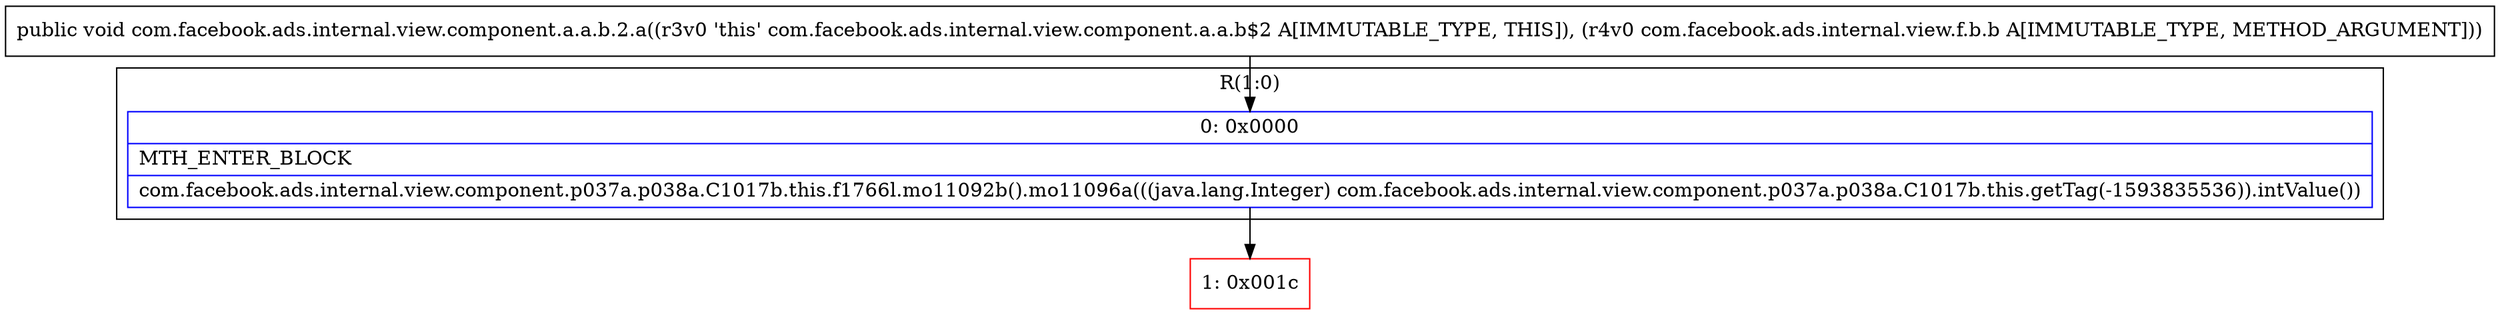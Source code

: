 digraph "CFG forcom.facebook.ads.internal.view.component.a.a.b.2.a(Lcom\/facebook\/ads\/internal\/view\/f\/b\/b;)V" {
subgraph cluster_Region_479158995 {
label = "R(1:0)";
node [shape=record,color=blue];
Node_0 [shape=record,label="{0\:\ 0x0000|MTH_ENTER_BLOCK\l|com.facebook.ads.internal.view.component.p037a.p038a.C1017b.this.f1766l.mo11092b().mo11096a(((java.lang.Integer) com.facebook.ads.internal.view.component.p037a.p038a.C1017b.this.getTag(\-1593835536)).intValue())\l}"];
}
Node_1 [shape=record,color=red,label="{1\:\ 0x001c}"];
MethodNode[shape=record,label="{public void com.facebook.ads.internal.view.component.a.a.b.2.a((r3v0 'this' com.facebook.ads.internal.view.component.a.a.b$2 A[IMMUTABLE_TYPE, THIS]), (r4v0 com.facebook.ads.internal.view.f.b.b A[IMMUTABLE_TYPE, METHOD_ARGUMENT])) }"];
MethodNode -> Node_0;
Node_0 -> Node_1;
}

